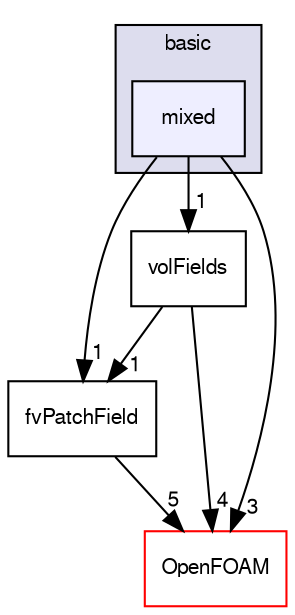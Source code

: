 digraph "src/finiteVolume/fields/fvPatchFields/basic/mixed" {
  bgcolor=transparent;
  compound=true
  node [ fontsize="10", fontname="FreeSans"];
  edge [ labelfontsize="10", labelfontname="FreeSans"];
  subgraph clusterdir_546b14c9025d30bb5b92fa069dbdd82c {
    graph [ bgcolor="#ddddee", pencolor="black", label="basic" fontname="FreeSans", fontsize="10", URL="dir_546b14c9025d30bb5b92fa069dbdd82c.html"]
  dir_c411b072212d8e48f49763cbed7e3df9 [shape=box, label="mixed", style="filled", fillcolor="#eeeeff", pencolor="black", URL="dir_c411b072212d8e48f49763cbed7e3df9.html"];
  }
  dir_6b9423849569a7ee618201e7cfce9eaa [shape=box label="fvPatchField" URL="dir_6b9423849569a7ee618201e7cfce9eaa.html"];
  dir_bd8bf7fa65467c460a50eacc456ce356 [shape=box label="volFields" URL="dir_bd8bf7fa65467c460a50eacc456ce356.html"];
  dir_c5473ff19b20e6ec4dfe5c310b3778a8 [shape=box label="OpenFOAM" color="red" URL="dir_c5473ff19b20e6ec4dfe5c310b3778a8.html"];
  dir_6b9423849569a7ee618201e7cfce9eaa->dir_c5473ff19b20e6ec4dfe5c310b3778a8 [headlabel="5", labeldistance=1.5 headhref="dir_000882_001732.html"];
  dir_bd8bf7fa65467c460a50eacc456ce356->dir_6b9423849569a7ee618201e7cfce9eaa [headlabel="1", labeldistance=1.5 headhref="dir_000903_000882.html"];
  dir_bd8bf7fa65467c460a50eacc456ce356->dir_c5473ff19b20e6ec4dfe5c310b3778a8 [headlabel="4", labeldistance=1.5 headhref="dir_000903_001732.html"];
  dir_c411b072212d8e48f49763cbed7e3df9->dir_6b9423849569a7ee618201e7cfce9eaa [headlabel="1", labeldistance=1.5 headhref="dir_000792_000882.html"];
  dir_c411b072212d8e48f49763cbed7e3df9->dir_bd8bf7fa65467c460a50eacc456ce356 [headlabel="1", labeldistance=1.5 headhref="dir_000792_000903.html"];
  dir_c411b072212d8e48f49763cbed7e3df9->dir_c5473ff19b20e6ec4dfe5c310b3778a8 [headlabel="3", labeldistance=1.5 headhref="dir_000792_001732.html"];
}
